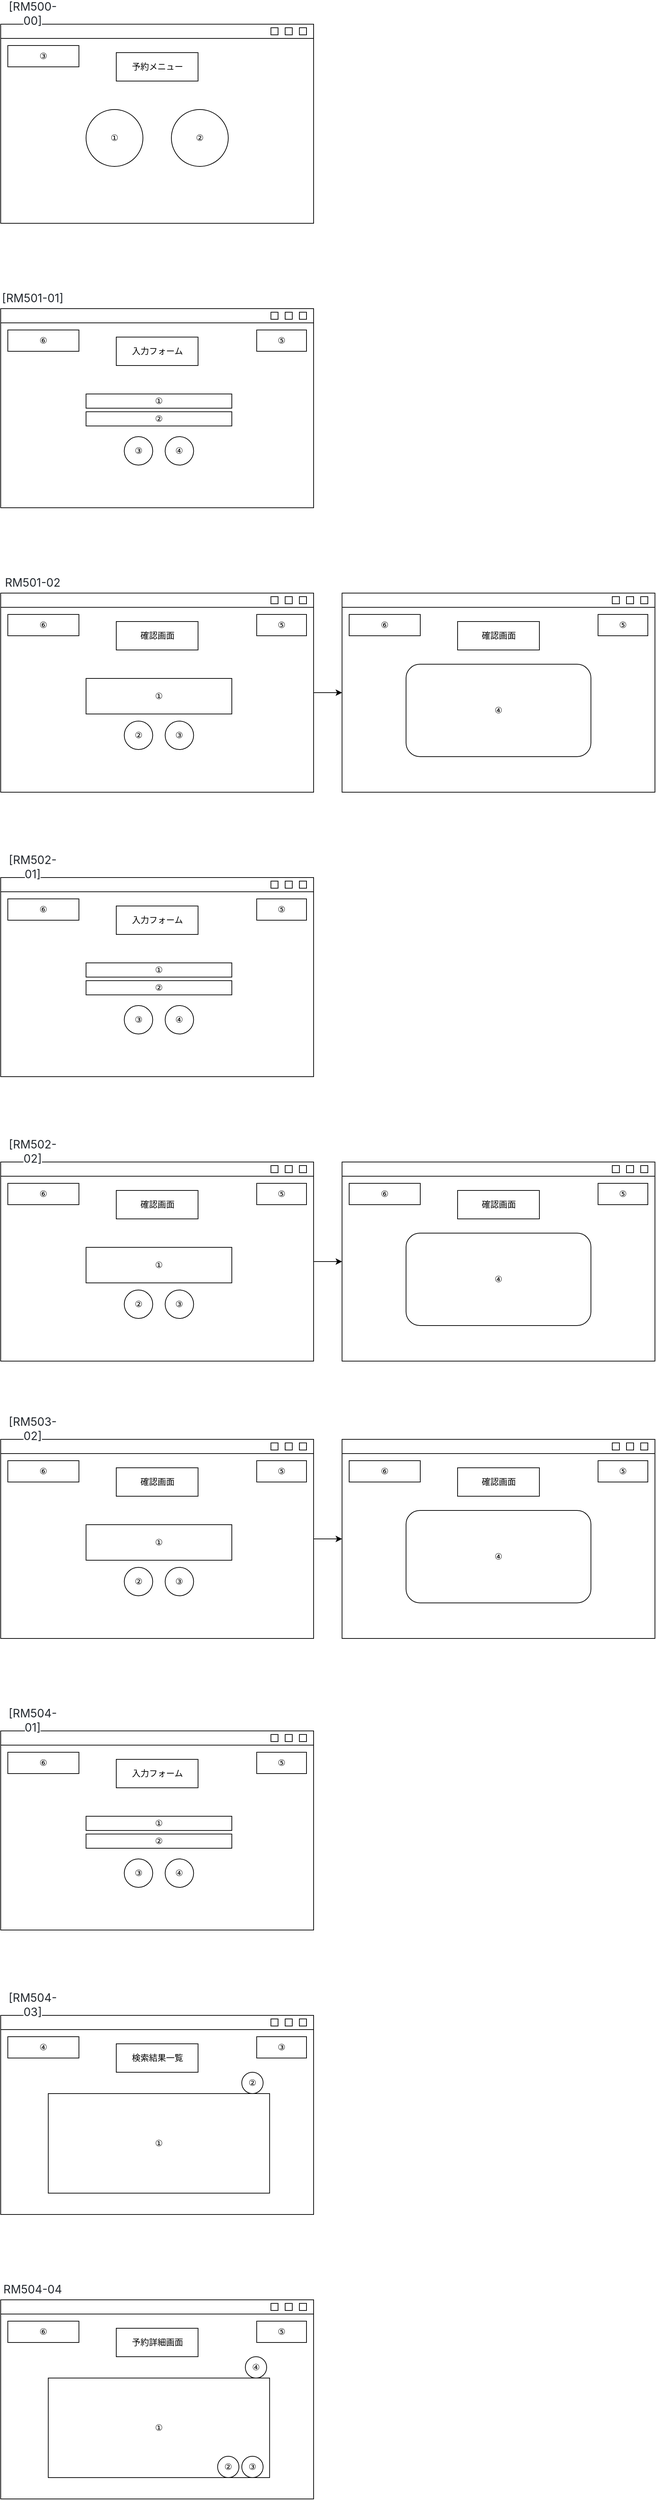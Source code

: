 <mxfile version="18.0.6" type="device"><diagram id="uIDjm1-luFgf9AakeljS" name="ページ1"><mxGraphModel dx="1385" dy="721" grid="1" gridSize="10" guides="1" tooltips="1" connect="1" arrows="1" fold="1" page="1" pageScale="1" pageWidth="827" pageHeight="1169" math="0" shadow="0"><root><mxCell id="0"/><mxCell id="1" parent="0"/><mxCell id="z03bACxMXeNZqL-djIq0-5" value="" style="rounded=0;whiteSpace=wrap;html=1;" parent="1" vertex="1"><mxGeometry x="40" y="40" width="440" height="280" as="geometry"/></mxCell><mxCell id="z03bACxMXeNZqL-djIq0-6" value="" style="rounded=0;whiteSpace=wrap;html=1;" parent="1" vertex="1"><mxGeometry x="40" y="40" width="440" height="20" as="geometry"/></mxCell><mxCell id="z03bACxMXeNZqL-djIq0-9" value="" style="rounded=0;whiteSpace=wrap;html=1;" parent="1" vertex="1"><mxGeometry x="440" y="45" width="10" height="10" as="geometry"/></mxCell><mxCell id="z03bACxMXeNZqL-djIq0-10" value="" style="rounded=0;whiteSpace=wrap;html=1;" parent="1" vertex="1"><mxGeometry x="460" y="45" width="10" height="10" as="geometry"/></mxCell><mxCell id="z03bACxMXeNZqL-djIq0-13" value="" style="rounded=0;whiteSpace=wrap;html=1;" parent="1" vertex="1"><mxGeometry x="420" y="45" width="10" height="10" as="geometry"/></mxCell><mxCell id="z03bACxMXeNZqL-djIq0-14" value="③" style="rounded=0;whiteSpace=wrap;html=1;" parent="1" vertex="1"><mxGeometry x="50" y="70" width="100" height="30" as="geometry"/></mxCell><mxCell id="z03bACxMXeNZqL-djIq0-15" value="①" style="ellipse;whiteSpace=wrap;html=1;aspect=fixed;" parent="1" vertex="1"><mxGeometry x="160" y="160" width="80" height="80" as="geometry"/></mxCell><mxCell id="z03bACxMXeNZqL-djIq0-16" value="②" style="ellipse;whiteSpace=wrap;html=1;aspect=fixed;" parent="1" vertex="1"><mxGeometry x="280" y="160" width="80" height="80" as="geometry"/></mxCell><mxCell id="z03bACxMXeNZqL-djIq0-17" value="予約メニュー" style="rounded=0;whiteSpace=wrap;html=1;" parent="1" vertex="1"><mxGeometry x="202.5" y="80" width="115" height="40" as="geometry"/></mxCell><mxCell id="z03bACxMXeNZqL-djIq0-20" value="&lt;span style=&quot;color: rgb(36, 41, 47); font-family: -apple-system, BlinkMacSystemFont, &amp;quot;Segoe UI&amp;quot;, Helvetica, Arial, sans-serif, &amp;quot;Apple Color Emoji&amp;quot;, &amp;quot;Segoe UI Emoji&amp;quot;; font-size: 16px; text-align: left; background-color: rgb(255, 255, 255);&quot;&gt;[RM500-00]&lt;/span&gt;" style="text;html=1;strokeColor=none;fillColor=none;align=center;verticalAlign=middle;whiteSpace=wrap;rounded=0;" parent="1" vertex="1"><mxGeometry x="40" y="10" width="90" height="30" as="geometry"/></mxCell><mxCell id="z03bACxMXeNZqL-djIq0-21" value="" style="rounded=0;whiteSpace=wrap;html=1;" parent="1" vertex="1"><mxGeometry x="40" y="440" width="440" height="280" as="geometry"/></mxCell><mxCell id="z03bACxMXeNZqL-djIq0-22" value="" style="rounded=0;whiteSpace=wrap;html=1;" parent="1" vertex="1"><mxGeometry x="40" y="440" width="440" height="20" as="geometry"/></mxCell><mxCell id="z03bACxMXeNZqL-djIq0-23" value="" style="rounded=0;whiteSpace=wrap;html=1;" parent="1" vertex="1"><mxGeometry x="440" y="445" width="10" height="10" as="geometry"/></mxCell><mxCell id="z03bACxMXeNZqL-djIq0-24" value="" style="rounded=0;whiteSpace=wrap;html=1;" parent="1" vertex="1"><mxGeometry x="460" y="445" width="10" height="10" as="geometry"/></mxCell><mxCell id="z03bACxMXeNZqL-djIq0-25" value="" style="rounded=0;whiteSpace=wrap;html=1;" parent="1" vertex="1"><mxGeometry x="420" y="445" width="10" height="10" as="geometry"/></mxCell><mxCell id="z03bACxMXeNZqL-djIq0-26" value="⑥" style="rounded=0;whiteSpace=wrap;html=1;" parent="1" vertex="1"><mxGeometry x="50" y="470" width="100" height="30" as="geometry"/></mxCell><mxCell id="z03bACxMXeNZqL-djIq0-29" value="入力フォーム" style="rounded=0;whiteSpace=wrap;html=1;" parent="1" vertex="1"><mxGeometry x="202.5" y="480" width="115" height="40" as="geometry"/></mxCell><mxCell id="z03bACxMXeNZqL-djIq0-30" value="&lt;span style=&quot;color: rgb(36, 41, 47); font-family: -apple-system, BlinkMacSystemFont, &amp;quot;Segoe UI&amp;quot;, Helvetica, Arial, sans-serif, &amp;quot;Apple Color Emoji&amp;quot;, &amp;quot;Segoe UI Emoji&amp;quot;; font-size: 16px; text-align: left; background-color: rgb(255, 255, 255);&quot;&gt;[RM501-01]&lt;/span&gt;" style="text;html=1;strokeColor=none;fillColor=none;align=center;verticalAlign=middle;whiteSpace=wrap;rounded=0;" parent="1" vertex="1"><mxGeometry x="40" y="410" width="90" height="30" as="geometry"/></mxCell><mxCell id="z03bACxMXeNZqL-djIq0-32" value="⑤" style="rounded=0;whiteSpace=wrap;html=1;" parent="1" vertex="1"><mxGeometry x="400" y="470" width="70" height="30" as="geometry"/></mxCell><mxCell id="z03bACxMXeNZqL-djIq0-33" value="①" style="rounded=0;whiteSpace=wrap;html=1;" parent="1" vertex="1"><mxGeometry x="160" y="560" width="205" height="20" as="geometry"/></mxCell><mxCell id="z03bACxMXeNZqL-djIq0-34" value="②" style="rounded=0;whiteSpace=wrap;html=1;" parent="1" vertex="1"><mxGeometry x="160" y="585" width="205" height="20" as="geometry"/></mxCell><mxCell id="z03bACxMXeNZqL-djIq0-36" value="③" style="ellipse;whiteSpace=wrap;html=1;aspect=fixed;" parent="1" vertex="1"><mxGeometry x="213.75" y="620" width="40" height="40" as="geometry"/></mxCell><mxCell id="z03bACxMXeNZqL-djIq0-38" value="④" style="ellipse;whiteSpace=wrap;html=1;aspect=fixed;" parent="1" vertex="1"><mxGeometry x="271.25" y="620" width="40" height="40" as="geometry"/></mxCell><mxCell id="z03bACxMXeNZqL-djIq0-77" style="edgeStyle=orthogonalEdgeStyle;rounded=0;orthogonalLoop=1;jettySize=auto;html=1;entryX=0;entryY=0.5;entryDx=0;entryDy=0;" parent="1" source="z03bACxMXeNZqL-djIq0-52" target="z03bACxMXeNZqL-djIq0-65" edge="1"><mxGeometry relative="1" as="geometry"/></mxCell><mxCell id="z03bACxMXeNZqL-djIq0-52" value="" style="rounded=0;whiteSpace=wrap;html=1;" parent="1" vertex="1"><mxGeometry x="40" y="840" width="440" height="280" as="geometry"/></mxCell><mxCell id="z03bACxMXeNZqL-djIq0-53" value="" style="rounded=0;whiteSpace=wrap;html=1;" parent="1" vertex="1"><mxGeometry x="40" y="840" width="440" height="20" as="geometry"/></mxCell><mxCell id="z03bACxMXeNZqL-djIq0-54" value="" style="rounded=0;whiteSpace=wrap;html=1;" parent="1" vertex="1"><mxGeometry x="440" y="845" width="10" height="10" as="geometry"/></mxCell><mxCell id="z03bACxMXeNZqL-djIq0-55" value="" style="rounded=0;whiteSpace=wrap;html=1;" parent="1" vertex="1"><mxGeometry x="460" y="845" width="10" height="10" as="geometry"/></mxCell><mxCell id="z03bACxMXeNZqL-djIq0-56" value="" style="rounded=0;whiteSpace=wrap;html=1;" parent="1" vertex="1"><mxGeometry x="420" y="845" width="10" height="10" as="geometry"/></mxCell><mxCell id="z03bACxMXeNZqL-djIq0-57" value="⑥" style="rounded=0;whiteSpace=wrap;html=1;" parent="1" vertex="1"><mxGeometry x="50" y="870" width="100" height="30" as="geometry"/></mxCell><mxCell id="z03bACxMXeNZqL-djIq0-58" value="確認画面" style="rounded=0;whiteSpace=wrap;html=1;" parent="1" vertex="1"><mxGeometry x="202.5" y="880" width="115" height="40" as="geometry"/></mxCell><mxCell id="z03bACxMXeNZqL-djIq0-59" value="&lt;span style=&quot;color: rgb(36, 41, 47); font-family: -apple-system, BlinkMacSystemFont, &amp;quot;Segoe UI&amp;quot;, Helvetica, Arial, sans-serif, &amp;quot;Apple Color Emoji&amp;quot;, &amp;quot;Segoe UI Emoji&amp;quot;; font-size: 16px; text-align: left; background-color: rgb(255, 255, 255);&quot;&gt;RM501-02&lt;/span&gt;" style="text;html=1;strokeColor=none;fillColor=none;align=center;verticalAlign=middle;whiteSpace=wrap;rounded=0;" parent="1" vertex="1"><mxGeometry x="40" y="810" width="90" height="30" as="geometry"/></mxCell><mxCell id="z03bACxMXeNZqL-djIq0-60" value="⑤" style="rounded=0;whiteSpace=wrap;html=1;" parent="1" vertex="1"><mxGeometry x="400" y="870" width="70" height="30" as="geometry"/></mxCell><mxCell id="z03bACxMXeNZqL-djIq0-61" value="①" style="rounded=0;whiteSpace=wrap;html=1;" parent="1" vertex="1"><mxGeometry x="160" y="960" width="205" height="50" as="geometry"/></mxCell><mxCell id="z03bACxMXeNZqL-djIq0-63" value="②" style="ellipse;whiteSpace=wrap;html=1;aspect=fixed;" parent="1" vertex="1"><mxGeometry x="213.75" y="1020" width="40" height="40" as="geometry"/></mxCell><mxCell id="z03bACxMXeNZqL-djIq0-64" value="③" style="ellipse;whiteSpace=wrap;html=1;aspect=fixed;" parent="1" vertex="1"><mxGeometry x="271.25" y="1020" width="40" height="40" as="geometry"/></mxCell><mxCell id="z03bACxMXeNZqL-djIq0-65" value="" style="rounded=0;whiteSpace=wrap;html=1;" parent="1" vertex="1"><mxGeometry x="520" y="840" width="440" height="280" as="geometry"/></mxCell><mxCell id="z03bACxMXeNZqL-djIq0-66" value="" style="rounded=0;whiteSpace=wrap;html=1;" parent="1" vertex="1"><mxGeometry x="520" y="840" width="440" height="20" as="geometry"/></mxCell><mxCell id="z03bACxMXeNZqL-djIq0-67" value="" style="rounded=0;whiteSpace=wrap;html=1;" parent="1" vertex="1"><mxGeometry x="920" y="845" width="10" height="10" as="geometry"/></mxCell><mxCell id="z03bACxMXeNZqL-djIq0-68" value="" style="rounded=0;whiteSpace=wrap;html=1;" parent="1" vertex="1"><mxGeometry x="940" y="845" width="10" height="10" as="geometry"/></mxCell><mxCell id="z03bACxMXeNZqL-djIq0-69" value="" style="rounded=0;whiteSpace=wrap;html=1;" parent="1" vertex="1"><mxGeometry x="900" y="845" width="10" height="10" as="geometry"/></mxCell><mxCell id="z03bACxMXeNZqL-djIq0-70" value="⑥" style="rounded=0;whiteSpace=wrap;html=1;" parent="1" vertex="1"><mxGeometry x="530" y="870" width="100" height="30" as="geometry"/></mxCell><mxCell id="z03bACxMXeNZqL-djIq0-71" value="確認画面" style="rounded=0;whiteSpace=wrap;html=1;" parent="1" vertex="1"><mxGeometry x="682.5" y="880" width="115" height="40" as="geometry"/></mxCell><mxCell id="z03bACxMXeNZqL-djIq0-73" value="⑤" style="rounded=0;whiteSpace=wrap;html=1;" parent="1" vertex="1"><mxGeometry x="880" y="870" width="70" height="30" as="geometry"/></mxCell><mxCell id="z03bACxMXeNZqL-djIq0-79" value="④" style="rounded=1;whiteSpace=wrap;html=1;" parent="1" vertex="1"><mxGeometry x="610" y="940" width="260" height="130" as="geometry"/></mxCell><mxCell id="z03bACxMXeNZqL-djIq0-115" value="" style="rounded=0;whiteSpace=wrap;html=1;" parent="1" vertex="1"><mxGeometry x="40" y="1240" width="440" height="280" as="geometry"/></mxCell><mxCell id="z03bACxMXeNZqL-djIq0-116" value="" style="rounded=0;whiteSpace=wrap;html=1;" parent="1" vertex="1"><mxGeometry x="40" y="1240" width="440" height="20" as="geometry"/></mxCell><mxCell id="z03bACxMXeNZqL-djIq0-117" value="" style="rounded=0;whiteSpace=wrap;html=1;" parent="1" vertex="1"><mxGeometry x="440" y="1245" width="10" height="10" as="geometry"/></mxCell><mxCell id="z03bACxMXeNZqL-djIq0-118" value="" style="rounded=0;whiteSpace=wrap;html=1;" parent="1" vertex="1"><mxGeometry x="460" y="1245" width="10" height="10" as="geometry"/></mxCell><mxCell id="z03bACxMXeNZqL-djIq0-119" value="" style="rounded=0;whiteSpace=wrap;html=1;" parent="1" vertex="1"><mxGeometry x="420" y="1245" width="10" height="10" as="geometry"/></mxCell><mxCell id="z03bACxMXeNZqL-djIq0-120" value="⑥" style="rounded=0;whiteSpace=wrap;html=1;" parent="1" vertex="1"><mxGeometry x="50" y="1270" width="100" height="30" as="geometry"/></mxCell><mxCell id="z03bACxMXeNZqL-djIq0-121" value="入力フォーム" style="rounded=0;whiteSpace=wrap;html=1;" parent="1" vertex="1"><mxGeometry x="202.5" y="1280" width="115" height="40" as="geometry"/></mxCell><mxCell id="z03bACxMXeNZqL-djIq0-122" value="&lt;span style=&quot;color: rgb(36, 41, 47); font-family: -apple-system, BlinkMacSystemFont, &amp;quot;Segoe UI&amp;quot;, Helvetica, Arial, sans-serif, &amp;quot;Apple Color Emoji&amp;quot;, &amp;quot;Segoe UI Emoji&amp;quot;; font-size: 16px; text-align: left; background-color: rgb(255, 255, 255);&quot;&gt;[&lt;/span&gt;&lt;span style=&quot;color: rgb(36, 41, 47); font-family: -apple-system, BlinkMacSystemFont, &amp;quot;Segoe UI&amp;quot;, Helvetica, Arial, sans-serif, &amp;quot;Apple Color Emoji&amp;quot;, &amp;quot;Segoe UI Emoji&amp;quot;; font-size: 16px; text-align: left; background-color: rgb(255, 255, 255);&quot;&gt;RM502-01&lt;/span&gt;&lt;span style=&quot;color: rgb(36, 41, 47); font-family: -apple-system, BlinkMacSystemFont, &amp;quot;Segoe UI&amp;quot;, Helvetica, Arial, sans-serif, &amp;quot;Apple Color Emoji&amp;quot;, &amp;quot;Segoe UI Emoji&amp;quot;; font-size: 16px; text-align: left; background-color: rgb(255, 255, 255);&quot;&gt;]&lt;/span&gt;" style="text;html=1;strokeColor=none;fillColor=none;align=center;verticalAlign=middle;whiteSpace=wrap;rounded=0;" parent="1" vertex="1"><mxGeometry x="40" y="1210" width="90" height="30" as="geometry"/></mxCell><mxCell id="z03bACxMXeNZqL-djIq0-123" value="⑤" style="rounded=0;whiteSpace=wrap;html=1;" parent="1" vertex="1"><mxGeometry x="400" y="1270" width="70" height="30" as="geometry"/></mxCell><mxCell id="z03bACxMXeNZqL-djIq0-124" value="①" style="rounded=0;whiteSpace=wrap;html=1;" parent="1" vertex="1"><mxGeometry x="160" y="1360" width="205" height="20" as="geometry"/></mxCell><mxCell id="z03bACxMXeNZqL-djIq0-125" value="②" style="rounded=0;whiteSpace=wrap;html=1;" parent="1" vertex="1"><mxGeometry x="160" y="1385" width="205" height="20" as="geometry"/></mxCell><mxCell id="z03bACxMXeNZqL-djIq0-126" value="③" style="ellipse;whiteSpace=wrap;html=1;aspect=fixed;" parent="1" vertex="1"><mxGeometry x="213.75" y="1420" width="40" height="40" as="geometry"/></mxCell><mxCell id="z03bACxMXeNZqL-djIq0-127" value="④" style="ellipse;whiteSpace=wrap;html=1;aspect=fixed;" parent="1" vertex="1"><mxGeometry x="271.25" y="1420" width="40" height="40" as="geometry"/></mxCell><mxCell id="z03bACxMXeNZqL-djIq0-128" style="edgeStyle=orthogonalEdgeStyle;rounded=0;orthogonalLoop=1;jettySize=auto;html=1;entryX=0;entryY=0.5;entryDx=0;entryDy=0;" parent="1" source="z03bACxMXeNZqL-djIq0-129" target="z03bACxMXeNZqL-djIq0-141" edge="1"><mxGeometry relative="1" as="geometry"/></mxCell><mxCell id="z03bACxMXeNZqL-djIq0-129" value="" style="rounded=0;whiteSpace=wrap;html=1;" parent="1" vertex="1"><mxGeometry x="40" y="1640" width="440" height="280" as="geometry"/></mxCell><mxCell id="z03bACxMXeNZqL-djIq0-130" value="" style="rounded=0;whiteSpace=wrap;html=1;" parent="1" vertex="1"><mxGeometry x="40" y="1640" width="440" height="20" as="geometry"/></mxCell><mxCell id="z03bACxMXeNZqL-djIq0-131" value="" style="rounded=0;whiteSpace=wrap;html=1;" parent="1" vertex="1"><mxGeometry x="440" y="1645" width="10" height="10" as="geometry"/></mxCell><mxCell id="z03bACxMXeNZqL-djIq0-132" value="" style="rounded=0;whiteSpace=wrap;html=1;" parent="1" vertex="1"><mxGeometry x="460" y="1645" width="10" height="10" as="geometry"/></mxCell><mxCell id="z03bACxMXeNZqL-djIq0-133" value="" style="rounded=0;whiteSpace=wrap;html=1;" parent="1" vertex="1"><mxGeometry x="420" y="1645" width="10" height="10" as="geometry"/></mxCell><mxCell id="z03bACxMXeNZqL-djIq0-134" value="⑥" style="rounded=0;whiteSpace=wrap;html=1;" parent="1" vertex="1"><mxGeometry x="50" y="1670" width="100" height="30" as="geometry"/></mxCell><mxCell id="z03bACxMXeNZqL-djIq0-135" value="確認画面" style="rounded=0;whiteSpace=wrap;html=1;" parent="1" vertex="1"><mxGeometry x="202.5" y="1680" width="115" height="40" as="geometry"/></mxCell><mxCell id="z03bACxMXeNZqL-djIq0-136" value="&lt;span style=&quot;color: rgb(36, 41, 47); font-family: -apple-system, BlinkMacSystemFont, &amp;quot;Segoe UI&amp;quot;, Helvetica, Arial, sans-serif, &amp;quot;Apple Color Emoji&amp;quot;, &amp;quot;Segoe UI Emoji&amp;quot;; font-size: 16px; text-align: left; background-color: rgb(255, 255, 255);&quot;&gt;[&lt;/span&gt;&lt;span style=&quot;color: rgb(36, 41, 47); font-family: -apple-system, BlinkMacSystemFont, &amp;quot;Segoe UI&amp;quot;, Helvetica, Arial, sans-serif, &amp;quot;Apple Color Emoji&amp;quot;, &amp;quot;Segoe UI Emoji&amp;quot;; font-size: 16px; text-align: left; background-color: rgb(255, 255, 255);&quot;&gt;RM502-02&lt;/span&gt;&lt;span style=&quot;color: rgb(36, 41, 47); font-family: -apple-system, BlinkMacSystemFont, &amp;quot;Segoe UI&amp;quot;, Helvetica, Arial, sans-serif, &amp;quot;Apple Color Emoji&amp;quot;, &amp;quot;Segoe UI Emoji&amp;quot;; font-size: 16px; text-align: left; background-color: rgb(255, 255, 255);&quot;&gt;]&lt;/span&gt;" style="text;html=1;strokeColor=none;fillColor=none;align=center;verticalAlign=middle;whiteSpace=wrap;rounded=0;" parent="1" vertex="1"><mxGeometry x="40" y="1610" width="90" height="30" as="geometry"/></mxCell><mxCell id="z03bACxMXeNZqL-djIq0-137" value="⑤" style="rounded=0;whiteSpace=wrap;html=1;" parent="1" vertex="1"><mxGeometry x="400" y="1670" width="70" height="30" as="geometry"/></mxCell><mxCell id="z03bACxMXeNZqL-djIq0-138" value="①" style="rounded=0;whiteSpace=wrap;html=1;" parent="1" vertex="1"><mxGeometry x="160" y="1760" width="205" height="50" as="geometry"/></mxCell><mxCell id="z03bACxMXeNZqL-djIq0-139" value="②" style="ellipse;whiteSpace=wrap;html=1;aspect=fixed;" parent="1" vertex="1"><mxGeometry x="213.75" y="1820" width="40" height="40" as="geometry"/></mxCell><mxCell id="z03bACxMXeNZqL-djIq0-140" value="③" style="ellipse;whiteSpace=wrap;html=1;aspect=fixed;" parent="1" vertex="1"><mxGeometry x="271.25" y="1820" width="40" height="40" as="geometry"/></mxCell><mxCell id="z03bACxMXeNZqL-djIq0-141" value="" style="rounded=0;whiteSpace=wrap;html=1;" parent="1" vertex="1"><mxGeometry x="520" y="1640" width="440" height="280" as="geometry"/></mxCell><mxCell id="z03bACxMXeNZqL-djIq0-142" value="" style="rounded=0;whiteSpace=wrap;html=1;" parent="1" vertex="1"><mxGeometry x="520" y="1640" width="440" height="20" as="geometry"/></mxCell><mxCell id="z03bACxMXeNZqL-djIq0-143" value="" style="rounded=0;whiteSpace=wrap;html=1;" parent="1" vertex="1"><mxGeometry x="920" y="1645" width="10" height="10" as="geometry"/></mxCell><mxCell id="z03bACxMXeNZqL-djIq0-144" value="" style="rounded=0;whiteSpace=wrap;html=1;" parent="1" vertex="1"><mxGeometry x="940" y="1645" width="10" height="10" as="geometry"/></mxCell><mxCell id="z03bACxMXeNZqL-djIq0-145" value="" style="rounded=0;whiteSpace=wrap;html=1;" parent="1" vertex="1"><mxGeometry x="900" y="1645" width="10" height="10" as="geometry"/></mxCell><mxCell id="z03bACxMXeNZqL-djIq0-146" value="⑥" style="rounded=0;whiteSpace=wrap;html=1;" parent="1" vertex="1"><mxGeometry x="530" y="1670" width="100" height="30" as="geometry"/></mxCell><mxCell id="z03bACxMXeNZqL-djIq0-147" value="確認画面" style="rounded=0;whiteSpace=wrap;html=1;" parent="1" vertex="1"><mxGeometry x="682.5" y="1680" width="115" height="40" as="geometry"/></mxCell><mxCell id="z03bACxMXeNZqL-djIq0-148" value="⑤" style="rounded=0;whiteSpace=wrap;html=1;" parent="1" vertex="1"><mxGeometry x="880" y="1670" width="70" height="30" as="geometry"/></mxCell><mxCell id="z03bACxMXeNZqL-djIq0-149" value="④" style="rounded=1;whiteSpace=wrap;html=1;" parent="1" vertex="1"><mxGeometry x="610" y="1740" width="260" height="130" as="geometry"/></mxCell><mxCell id="z03bACxMXeNZqL-djIq0-150" style="edgeStyle=orthogonalEdgeStyle;rounded=0;orthogonalLoop=1;jettySize=auto;html=1;entryX=0;entryY=0.5;entryDx=0;entryDy=0;" parent="1" source="z03bACxMXeNZqL-djIq0-151" target="z03bACxMXeNZqL-djIq0-163" edge="1"><mxGeometry relative="1" as="geometry"/></mxCell><mxCell id="z03bACxMXeNZqL-djIq0-151" value="" style="rounded=0;whiteSpace=wrap;html=1;" parent="1" vertex="1"><mxGeometry x="40" y="2030" width="440" height="280" as="geometry"/></mxCell><mxCell id="z03bACxMXeNZqL-djIq0-152" value="" style="rounded=0;whiteSpace=wrap;html=1;" parent="1" vertex="1"><mxGeometry x="40" y="2030" width="440" height="20" as="geometry"/></mxCell><mxCell id="z03bACxMXeNZqL-djIq0-153" value="" style="rounded=0;whiteSpace=wrap;html=1;" parent="1" vertex="1"><mxGeometry x="440" y="2035" width="10" height="10" as="geometry"/></mxCell><mxCell id="z03bACxMXeNZqL-djIq0-154" value="" style="rounded=0;whiteSpace=wrap;html=1;" parent="1" vertex="1"><mxGeometry x="460" y="2035" width="10" height="10" as="geometry"/></mxCell><mxCell id="z03bACxMXeNZqL-djIq0-155" value="" style="rounded=0;whiteSpace=wrap;html=1;" parent="1" vertex="1"><mxGeometry x="420" y="2035" width="10" height="10" as="geometry"/></mxCell><mxCell id="z03bACxMXeNZqL-djIq0-156" value="⑥" style="rounded=0;whiteSpace=wrap;html=1;" parent="1" vertex="1"><mxGeometry x="50" y="2060" width="100" height="30" as="geometry"/></mxCell><mxCell id="z03bACxMXeNZqL-djIq0-157" value="確認画面" style="rounded=0;whiteSpace=wrap;html=1;" parent="1" vertex="1"><mxGeometry x="202.5" y="2070" width="115" height="40" as="geometry"/></mxCell><mxCell id="z03bACxMXeNZqL-djIq0-158" value="&lt;span style=&quot;color: rgb(36, 41, 47); font-family: -apple-system, BlinkMacSystemFont, &amp;quot;Segoe UI&amp;quot;, Helvetica, Arial, sans-serif, &amp;quot;Apple Color Emoji&amp;quot;, &amp;quot;Segoe UI Emoji&amp;quot;; font-size: 16px; text-align: left; background-color: rgb(255, 255, 255);&quot;&gt;[&lt;/span&gt;&lt;span style=&quot;color: rgb(36, 41, 47); font-family: -apple-system, BlinkMacSystemFont, &amp;quot;Segoe UI&amp;quot;, Helvetica, Arial, sans-serif, &amp;quot;Apple Color Emoji&amp;quot;, &amp;quot;Segoe UI Emoji&amp;quot;; font-size: 16px; text-align: left; background-color: rgb(255, 255, 255);&quot;&gt;RM503-02&lt;/span&gt;&lt;span style=&quot;color: rgb(36, 41, 47); font-family: -apple-system, BlinkMacSystemFont, &amp;quot;Segoe UI&amp;quot;, Helvetica, Arial, sans-serif, &amp;quot;Apple Color Emoji&amp;quot;, &amp;quot;Segoe UI Emoji&amp;quot;; font-size: 16px; text-align: left; background-color: rgb(255, 255, 255);&quot;&gt;]&lt;/span&gt;" style="text;html=1;strokeColor=none;fillColor=none;align=center;verticalAlign=middle;whiteSpace=wrap;rounded=0;" parent="1" vertex="1"><mxGeometry x="40" y="2000" width="90" height="30" as="geometry"/></mxCell><mxCell id="z03bACxMXeNZqL-djIq0-159" value="⑤" style="rounded=0;whiteSpace=wrap;html=1;" parent="1" vertex="1"><mxGeometry x="400" y="2060" width="70" height="30" as="geometry"/></mxCell><mxCell id="z03bACxMXeNZqL-djIq0-160" value="①" style="rounded=0;whiteSpace=wrap;html=1;" parent="1" vertex="1"><mxGeometry x="160" y="2150" width="205" height="50" as="geometry"/></mxCell><mxCell id="z03bACxMXeNZqL-djIq0-161" value="②" style="ellipse;whiteSpace=wrap;html=1;aspect=fixed;" parent="1" vertex="1"><mxGeometry x="213.75" y="2210" width="40" height="40" as="geometry"/></mxCell><mxCell id="z03bACxMXeNZqL-djIq0-162" value="③" style="ellipse;whiteSpace=wrap;html=1;aspect=fixed;" parent="1" vertex="1"><mxGeometry x="271.25" y="2210" width="40" height="40" as="geometry"/></mxCell><mxCell id="z03bACxMXeNZqL-djIq0-163" value="" style="rounded=0;whiteSpace=wrap;html=1;" parent="1" vertex="1"><mxGeometry x="520" y="2030" width="440" height="280" as="geometry"/></mxCell><mxCell id="z03bACxMXeNZqL-djIq0-164" value="" style="rounded=0;whiteSpace=wrap;html=1;" parent="1" vertex="1"><mxGeometry x="520" y="2030" width="440" height="20" as="geometry"/></mxCell><mxCell id="z03bACxMXeNZqL-djIq0-165" value="" style="rounded=0;whiteSpace=wrap;html=1;" parent="1" vertex="1"><mxGeometry x="920" y="2035" width="10" height="10" as="geometry"/></mxCell><mxCell id="z03bACxMXeNZqL-djIq0-166" value="" style="rounded=0;whiteSpace=wrap;html=1;" parent="1" vertex="1"><mxGeometry x="940" y="2035" width="10" height="10" as="geometry"/></mxCell><mxCell id="z03bACxMXeNZqL-djIq0-167" value="" style="rounded=0;whiteSpace=wrap;html=1;" parent="1" vertex="1"><mxGeometry x="900" y="2035" width="10" height="10" as="geometry"/></mxCell><mxCell id="z03bACxMXeNZqL-djIq0-168" value="⑥" style="rounded=0;whiteSpace=wrap;html=1;" parent="1" vertex="1"><mxGeometry x="530" y="2060" width="100" height="30" as="geometry"/></mxCell><mxCell id="z03bACxMXeNZqL-djIq0-169" value="確認画面" style="rounded=0;whiteSpace=wrap;html=1;" parent="1" vertex="1"><mxGeometry x="682.5" y="2070" width="115" height="40" as="geometry"/></mxCell><mxCell id="z03bACxMXeNZqL-djIq0-170" value="⑤" style="rounded=0;whiteSpace=wrap;html=1;" parent="1" vertex="1"><mxGeometry x="880" y="2060" width="70" height="30" as="geometry"/></mxCell><mxCell id="z03bACxMXeNZqL-djIq0-171" value="④" style="rounded=1;whiteSpace=wrap;html=1;" parent="1" vertex="1"><mxGeometry x="610" y="2130" width="260" height="130" as="geometry"/></mxCell><mxCell id="z03bACxMXeNZqL-djIq0-172" value="" style="rounded=0;whiteSpace=wrap;html=1;" parent="1" vertex="1"><mxGeometry x="40" y="2440" width="440" height="280" as="geometry"/></mxCell><mxCell id="z03bACxMXeNZqL-djIq0-173" value="" style="rounded=0;whiteSpace=wrap;html=1;" parent="1" vertex="1"><mxGeometry x="40" y="2440" width="440" height="20" as="geometry"/></mxCell><mxCell id="z03bACxMXeNZqL-djIq0-174" value="" style="rounded=0;whiteSpace=wrap;html=1;" parent="1" vertex="1"><mxGeometry x="440" y="2445" width="10" height="10" as="geometry"/></mxCell><mxCell id="z03bACxMXeNZqL-djIq0-175" value="" style="rounded=0;whiteSpace=wrap;html=1;" parent="1" vertex="1"><mxGeometry x="460" y="2445" width="10" height="10" as="geometry"/></mxCell><mxCell id="z03bACxMXeNZqL-djIq0-176" value="" style="rounded=0;whiteSpace=wrap;html=1;" parent="1" vertex="1"><mxGeometry x="420" y="2445" width="10" height="10" as="geometry"/></mxCell><mxCell id="z03bACxMXeNZqL-djIq0-177" value="⑥" style="rounded=0;whiteSpace=wrap;html=1;" parent="1" vertex="1"><mxGeometry x="50" y="2470" width="100" height="30" as="geometry"/></mxCell><mxCell id="z03bACxMXeNZqL-djIq0-178" value="入力フォーム" style="rounded=0;whiteSpace=wrap;html=1;" parent="1" vertex="1"><mxGeometry x="202.5" y="2480" width="115" height="40" as="geometry"/></mxCell><mxCell id="z03bACxMXeNZqL-djIq0-179" value="&lt;span style=&quot;color: rgb(36, 41, 47); font-family: -apple-system, BlinkMacSystemFont, &amp;quot;Segoe UI&amp;quot;, Helvetica, Arial, sans-serif, &amp;quot;Apple Color Emoji&amp;quot;, &amp;quot;Segoe UI Emoji&amp;quot;; font-size: 16px; text-align: left; background-color: rgb(255, 255, 255);&quot;&gt;[&lt;/span&gt;&lt;span style=&quot;color: rgb(36, 41, 47); font-family: -apple-system, BlinkMacSystemFont, &amp;quot;Segoe UI&amp;quot;, Helvetica, Arial, sans-serif, &amp;quot;Apple Color Emoji&amp;quot;, &amp;quot;Segoe UI Emoji&amp;quot;; font-size: 16px; text-align: left; background-color: rgb(255, 255, 255);&quot;&gt;RM504-01&lt;/span&gt;&lt;span style=&quot;color: rgb(36, 41, 47); font-family: -apple-system, BlinkMacSystemFont, &amp;quot;Segoe UI&amp;quot;, Helvetica, Arial, sans-serif, &amp;quot;Apple Color Emoji&amp;quot;, &amp;quot;Segoe UI Emoji&amp;quot;; font-size: 16px; text-align: left; background-color: rgb(255, 255, 255);&quot;&gt;]&lt;/span&gt;" style="text;html=1;strokeColor=none;fillColor=none;align=center;verticalAlign=middle;whiteSpace=wrap;rounded=0;" parent="1" vertex="1"><mxGeometry x="40" y="2410" width="90" height="30" as="geometry"/></mxCell><mxCell id="z03bACxMXeNZqL-djIq0-180" value="⑤" style="rounded=0;whiteSpace=wrap;html=1;" parent="1" vertex="1"><mxGeometry x="400" y="2470" width="70" height="30" as="geometry"/></mxCell><mxCell id="z03bACxMXeNZqL-djIq0-181" value="①" style="rounded=0;whiteSpace=wrap;html=1;" parent="1" vertex="1"><mxGeometry x="160" y="2560" width="205" height="20" as="geometry"/></mxCell><mxCell id="z03bACxMXeNZqL-djIq0-182" value="②" style="rounded=0;whiteSpace=wrap;html=1;" parent="1" vertex="1"><mxGeometry x="160" y="2585" width="205" height="20" as="geometry"/></mxCell><mxCell id="z03bACxMXeNZqL-djIq0-183" value="③" style="ellipse;whiteSpace=wrap;html=1;aspect=fixed;" parent="1" vertex="1"><mxGeometry x="213.75" y="2620" width="40" height="40" as="geometry"/></mxCell><mxCell id="z03bACxMXeNZqL-djIq0-184" value="④" style="ellipse;whiteSpace=wrap;html=1;aspect=fixed;" parent="1" vertex="1"><mxGeometry x="271.25" y="2620" width="40" height="40" as="geometry"/></mxCell><mxCell id="z03bACxMXeNZqL-djIq0-185" value="" style="rounded=0;whiteSpace=wrap;html=1;" parent="1" vertex="1"><mxGeometry x="40" y="2840" width="440" height="280" as="geometry"/></mxCell><mxCell id="z03bACxMXeNZqL-djIq0-186" value="" style="rounded=0;whiteSpace=wrap;html=1;" parent="1" vertex="1"><mxGeometry x="40" y="2840" width="440" height="20" as="geometry"/></mxCell><mxCell id="z03bACxMXeNZqL-djIq0-187" value="" style="rounded=0;whiteSpace=wrap;html=1;" parent="1" vertex="1"><mxGeometry x="440" y="2845" width="10" height="10" as="geometry"/></mxCell><mxCell id="z03bACxMXeNZqL-djIq0-188" value="" style="rounded=0;whiteSpace=wrap;html=1;" parent="1" vertex="1"><mxGeometry x="460" y="2845" width="10" height="10" as="geometry"/></mxCell><mxCell id="z03bACxMXeNZqL-djIq0-189" value="" style="rounded=0;whiteSpace=wrap;html=1;" parent="1" vertex="1"><mxGeometry x="420" y="2845" width="10" height="10" as="geometry"/></mxCell><mxCell id="z03bACxMXeNZqL-djIq0-190" value="④" style="rounded=0;whiteSpace=wrap;html=1;" parent="1" vertex="1"><mxGeometry x="50" y="2870" width="100" height="30" as="geometry"/></mxCell><mxCell id="z03bACxMXeNZqL-djIq0-191" value="検索結果一覧" style="rounded=0;whiteSpace=wrap;html=1;" parent="1" vertex="1"><mxGeometry x="202.5" y="2880" width="115" height="40" as="geometry"/></mxCell><mxCell id="z03bACxMXeNZqL-djIq0-192" value="&lt;span style=&quot;color: rgb(36, 41, 47); font-family: -apple-system, BlinkMacSystemFont, &amp;quot;Segoe UI&amp;quot;, Helvetica, Arial, sans-serif, &amp;quot;Apple Color Emoji&amp;quot;, &amp;quot;Segoe UI Emoji&amp;quot;; font-size: 16px; text-align: left; background-color: rgb(255, 255, 255);&quot;&gt;[&lt;/span&gt;&lt;span style=&quot;color: rgb(36, 41, 47); font-family: -apple-system, BlinkMacSystemFont, &amp;quot;Segoe UI&amp;quot;, Helvetica, Arial, sans-serif, &amp;quot;Apple Color Emoji&amp;quot;, &amp;quot;Segoe UI Emoji&amp;quot;; font-size: 16px; text-align: left; background-color: rgb(255, 255, 255);&quot;&gt;RM504-03&lt;/span&gt;&lt;span style=&quot;color: rgb(36, 41, 47); font-family: -apple-system, BlinkMacSystemFont, &amp;quot;Segoe UI&amp;quot;, Helvetica, Arial, sans-serif, &amp;quot;Apple Color Emoji&amp;quot;, &amp;quot;Segoe UI Emoji&amp;quot;; font-size: 16px; text-align: left; background-color: rgb(255, 255, 255);&quot;&gt;]&lt;/span&gt;" style="text;html=1;strokeColor=none;fillColor=none;align=center;verticalAlign=middle;whiteSpace=wrap;rounded=0;" parent="1" vertex="1"><mxGeometry x="40" y="2810" width="90" height="30" as="geometry"/></mxCell><mxCell id="z03bACxMXeNZqL-djIq0-193" value="③" style="rounded=0;whiteSpace=wrap;html=1;" parent="1" vertex="1"><mxGeometry x="400" y="2870" width="70" height="30" as="geometry"/></mxCell><mxCell id="z03bACxMXeNZqL-djIq0-194" value="①" style="rounded=0;whiteSpace=wrap;html=1;" parent="1" vertex="1"><mxGeometry x="106.88" y="2950" width="311.25" height="140" as="geometry"/></mxCell><mxCell id="z03bACxMXeNZqL-djIq0-207" value="" style="rounded=0;whiteSpace=wrap;html=1;" parent="1" vertex="1"><mxGeometry x="40" y="3240" width="440" height="280" as="geometry"/></mxCell><mxCell id="z03bACxMXeNZqL-djIq0-208" value="" style="rounded=0;whiteSpace=wrap;html=1;" parent="1" vertex="1"><mxGeometry x="40" y="3240" width="440" height="20" as="geometry"/></mxCell><mxCell id="z03bACxMXeNZqL-djIq0-209" value="" style="rounded=0;whiteSpace=wrap;html=1;" parent="1" vertex="1"><mxGeometry x="440" y="3245" width="10" height="10" as="geometry"/></mxCell><mxCell id="z03bACxMXeNZqL-djIq0-210" value="" style="rounded=0;whiteSpace=wrap;html=1;" parent="1" vertex="1"><mxGeometry x="460" y="3245" width="10" height="10" as="geometry"/></mxCell><mxCell id="z03bACxMXeNZqL-djIq0-211" value="" style="rounded=0;whiteSpace=wrap;html=1;" parent="1" vertex="1"><mxGeometry x="420" y="3245" width="10" height="10" as="geometry"/></mxCell><mxCell id="z03bACxMXeNZqL-djIq0-212" value="⑥" style="rounded=0;whiteSpace=wrap;html=1;" parent="1" vertex="1"><mxGeometry x="50" y="3270" width="100" height="30" as="geometry"/></mxCell><mxCell id="z03bACxMXeNZqL-djIq0-213" value="予約詳細画面" style="rounded=0;whiteSpace=wrap;html=1;" parent="1" vertex="1"><mxGeometry x="202.5" y="3280" width="115" height="40" as="geometry"/></mxCell><mxCell id="z03bACxMXeNZqL-djIq0-214" value="&lt;span style=&quot;color: rgb(36, 41, 47); font-family: -apple-system, BlinkMacSystemFont, &amp;quot;Segoe UI&amp;quot;, Helvetica, Arial, sans-serif, &amp;quot;Apple Color Emoji&amp;quot;, &amp;quot;Segoe UI Emoji&amp;quot;; font-size: 16px; text-align: left; background-color: rgb(255, 255, 255);&quot;&gt;RM504-04&lt;/span&gt;" style="text;html=1;strokeColor=none;fillColor=none;align=center;verticalAlign=middle;whiteSpace=wrap;rounded=0;" parent="1" vertex="1"><mxGeometry x="40" y="3210" width="90" height="30" as="geometry"/></mxCell><mxCell id="z03bACxMXeNZqL-djIq0-215" value="⑤" style="rounded=0;whiteSpace=wrap;html=1;" parent="1" vertex="1"><mxGeometry x="400" y="3270" width="70" height="30" as="geometry"/></mxCell><mxCell id="z03bACxMXeNZqL-djIq0-216" value="①" style="rounded=0;whiteSpace=wrap;html=1;" parent="1" vertex="1"><mxGeometry x="106.88" y="3350" width="311.25" height="140" as="geometry"/></mxCell><mxCell id="z03bACxMXeNZqL-djIq0-219" value="②" style="ellipse;whiteSpace=wrap;html=1;aspect=fixed;" parent="1" vertex="1"><mxGeometry x="345.01" y="3460" width="30" height="30" as="geometry"/></mxCell><mxCell id="z03bACxMXeNZqL-djIq0-220" value="③" style="ellipse;whiteSpace=wrap;html=1;aspect=fixed;" parent="1" vertex="1"><mxGeometry x="379.01" y="3460" width="30" height="30" as="geometry"/></mxCell><mxCell id="pjvJ5bmQ3Ig1SlmBDXbv-2" value="④" style="ellipse;whiteSpace=wrap;html=1;aspect=fixed;" vertex="1" parent="1"><mxGeometry x="384" y="3320" width="30" height="30" as="geometry"/></mxCell><mxCell id="pjvJ5bmQ3Ig1SlmBDXbv-3" value="②" style="ellipse;whiteSpace=wrap;html=1;aspect=fixed;" vertex="1" parent="1"><mxGeometry x="379.01" y="2920" width="30" height="30" as="geometry"/></mxCell></root></mxGraphModel></diagram></mxfile>